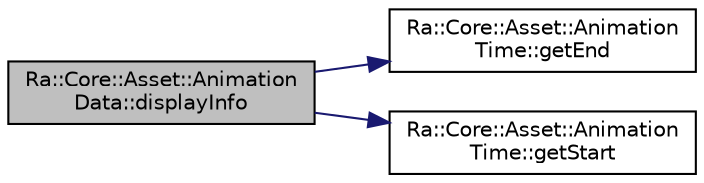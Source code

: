digraph "Ra::Core::Asset::AnimationData::displayInfo"
{
 // INTERACTIVE_SVG=YES
 // LATEX_PDF_SIZE
  edge [fontname="Helvetica",fontsize="10",labelfontname="Helvetica",labelfontsize="10"];
  node [fontname="Helvetica",fontsize="10",shape=record];
  rankdir="LR";
  Node1 [label="Ra::Core::Asset::Animation\lData::displayInfo",height=0.2,width=0.4,color="black", fillcolor="grey75", style="filled", fontcolor="black",tooltip=" "];
  Node1 -> Node2 [color="midnightblue",fontsize="10",style="solid",fontname="Helvetica"];
  Node2 [label="Ra::Core::Asset::Animation\lTime::getEnd",height=0.2,width=0.4,color="black", fillcolor="white", style="filled",URL="$classRa_1_1Core_1_1Asset_1_1AnimationTime.html#a898a89c655528ebc3892a4739d3a3689",tooltip=" "];
  Node1 -> Node3 [color="midnightblue",fontsize="10",style="solid",fontname="Helvetica"];
  Node3 [label="Ra::Core::Asset::Animation\lTime::getStart",height=0.2,width=0.4,color="black", fillcolor="white", style="filled",URL="$classRa_1_1Core_1_1Asset_1_1AnimationTime.html#a05706a4836ec061b36cb49d7ab04f9cc",tooltip=" "];
}
